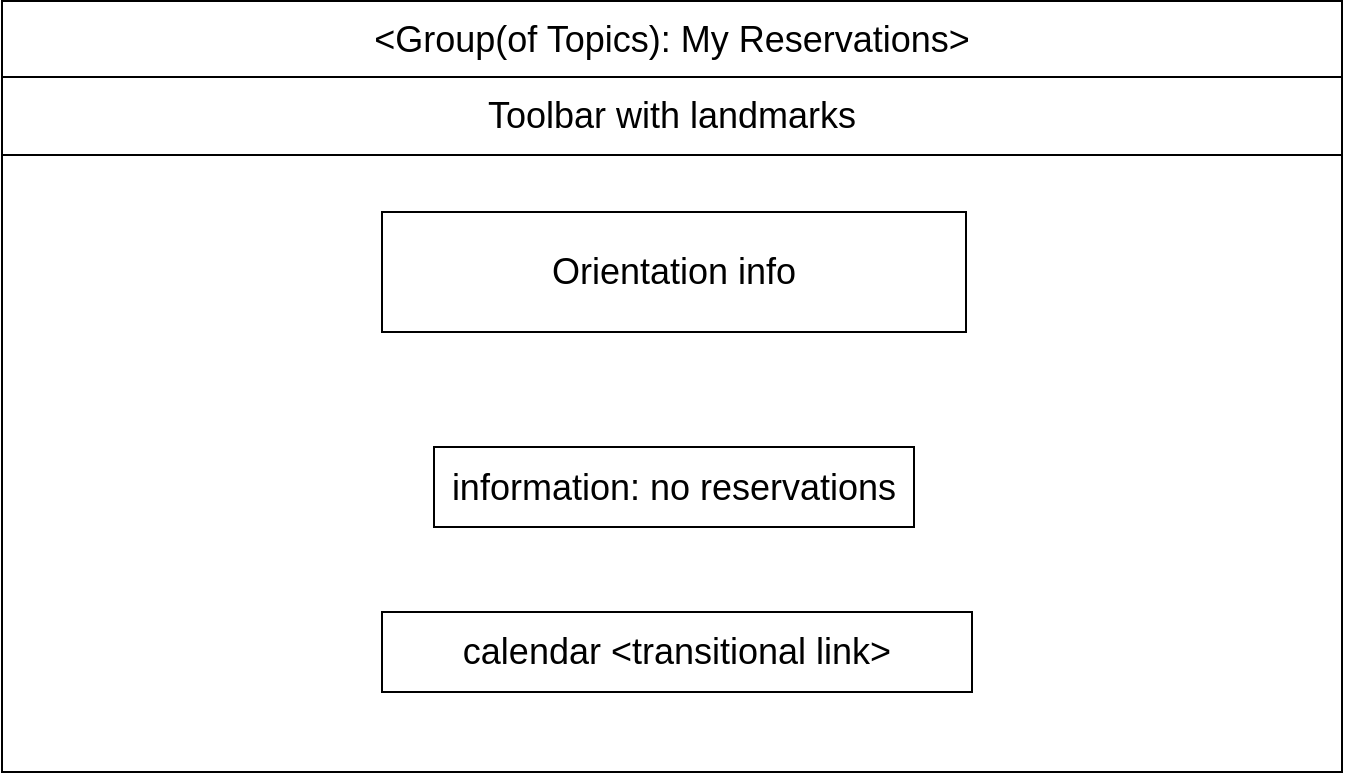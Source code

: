 <mxfile version="10.9.5" type="device"><diagram id="u9o09Kq5SHA_BDpGMf4i" name="Page-1"><mxGraphModel dx="1264" dy="595" grid="1" gridSize="10" guides="1" tooltips="1" connect="1" arrows="1" fold="1" page="1" pageScale="1" pageWidth="827" pageHeight="1169" math="0" shadow="0"><root><mxCell id="0"/><mxCell id="1" parent="0"/><mxCell id="-rnoXKyHjFCAjOM_Cpp1-1" value="" style="rounded=0;whiteSpace=wrap;html=1;" parent="1" vertex="1"><mxGeometry x="90" y="25" width="670" height="385" as="geometry"/></mxCell><mxCell id="-rnoXKyHjFCAjOM_Cpp1-3" value="&lt;div style=&quot;text-align: left ; font-size: 18px&quot;&gt;&lt;/div&gt;&lt;span style=&quot;text-align: left&quot;&gt;&amp;lt;Group(of Topics)&lt;/span&gt;&lt;span style=&quot;text-align: left&quot;&gt;: My Reservations&amp;gt;&lt;/span&gt;&lt;span style=&quot;text-align: left&quot;&gt;&lt;br&gt;&lt;/span&gt;" style="rounded=0;whiteSpace=wrap;html=1;fontSize=18;" parent="1" vertex="1"><mxGeometry x="90" y="24.5" width="670" height="38" as="geometry"/></mxCell><mxCell id="-rnoXKyHjFCAjOM_Cpp1-4" value="Toolbar with landmarks" style="rounded=0;whiteSpace=wrap;html=1;fontSize=18;" parent="1" vertex="1"><mxGeometry x="90" y="62.5" width="670" height="39" as="geometry"/></mxCell><mxCell id="-rnoXKyHjFCAjOM_Cpp1-12" value="&lt;span style=&quot;font-size: 18px&quot;&gt;Orientation info&lt;/span&gt;" style="rounded=0;whiteSpace=wrap;html=1;" parent="1" vertex="1"><mxGeometry x="280" y="130" width="292" height="60" as="geometry"/></mxCell><mxCell id="8cwb70AJMBwz39Q5iK1C-1" value="information: no reservations" style="rounded=0;whiteSpace=wrap;html=1;fontSize=18;" parent="1" vertex="1"><mxGeometry x="306" y="247.5" width="240" height="40" as="geometry"/></mxCell><mxCell id="8cwb70AJMBwz39Q5iK1C-2" value="calendar &amp;lt;transitional link&amp;gt;" style="rounded=0;whiteSpace=wrap;html=1;fontSize=18;" parent="1" vertex="1"><mxGeometry x="280" y="330" width="295" height="40" as="geometry"/></mxCell></root></mxGraphModel></diagram></mxfile>
